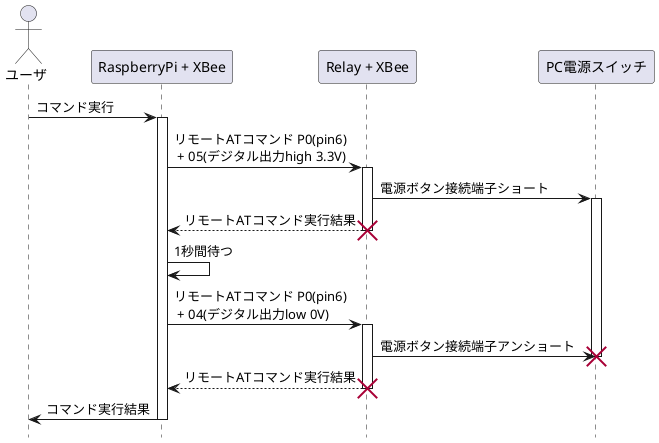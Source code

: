@startuml
'title シーケンス図のサンプル
hide footbox

actor ユーザ as user
participant "RaspberryPi + XBee" as control
participant "Relay + XBee" as relay
participant "PC電源スイッチ" as power

user -> control : コマンド実行
activate control
    control -> relay : リモートATコマンド P0(pin6)\n + 05(デジタル出力high 3.3V)
    activate relay
    relay -> power : 電源ボタン接続端子ショート
    activate power
    control <-- relay : リモートATコマンド実行結果
    destroy relay

    control -> control : 1秒間待つ

    control -> relay : リモートATコマンド P0(pin6)\n + 04(デジタル出力low 0V)
    activate relay
    relay -> power : 電源ボタン接続端子アンショート
    deactivate power
    destroy power
    control <-- relay : リモートATコマンド実行結果
    deactivate relay
    destroy relay

    user <- control : コマンド実行結果
deactivate control

@enduml

